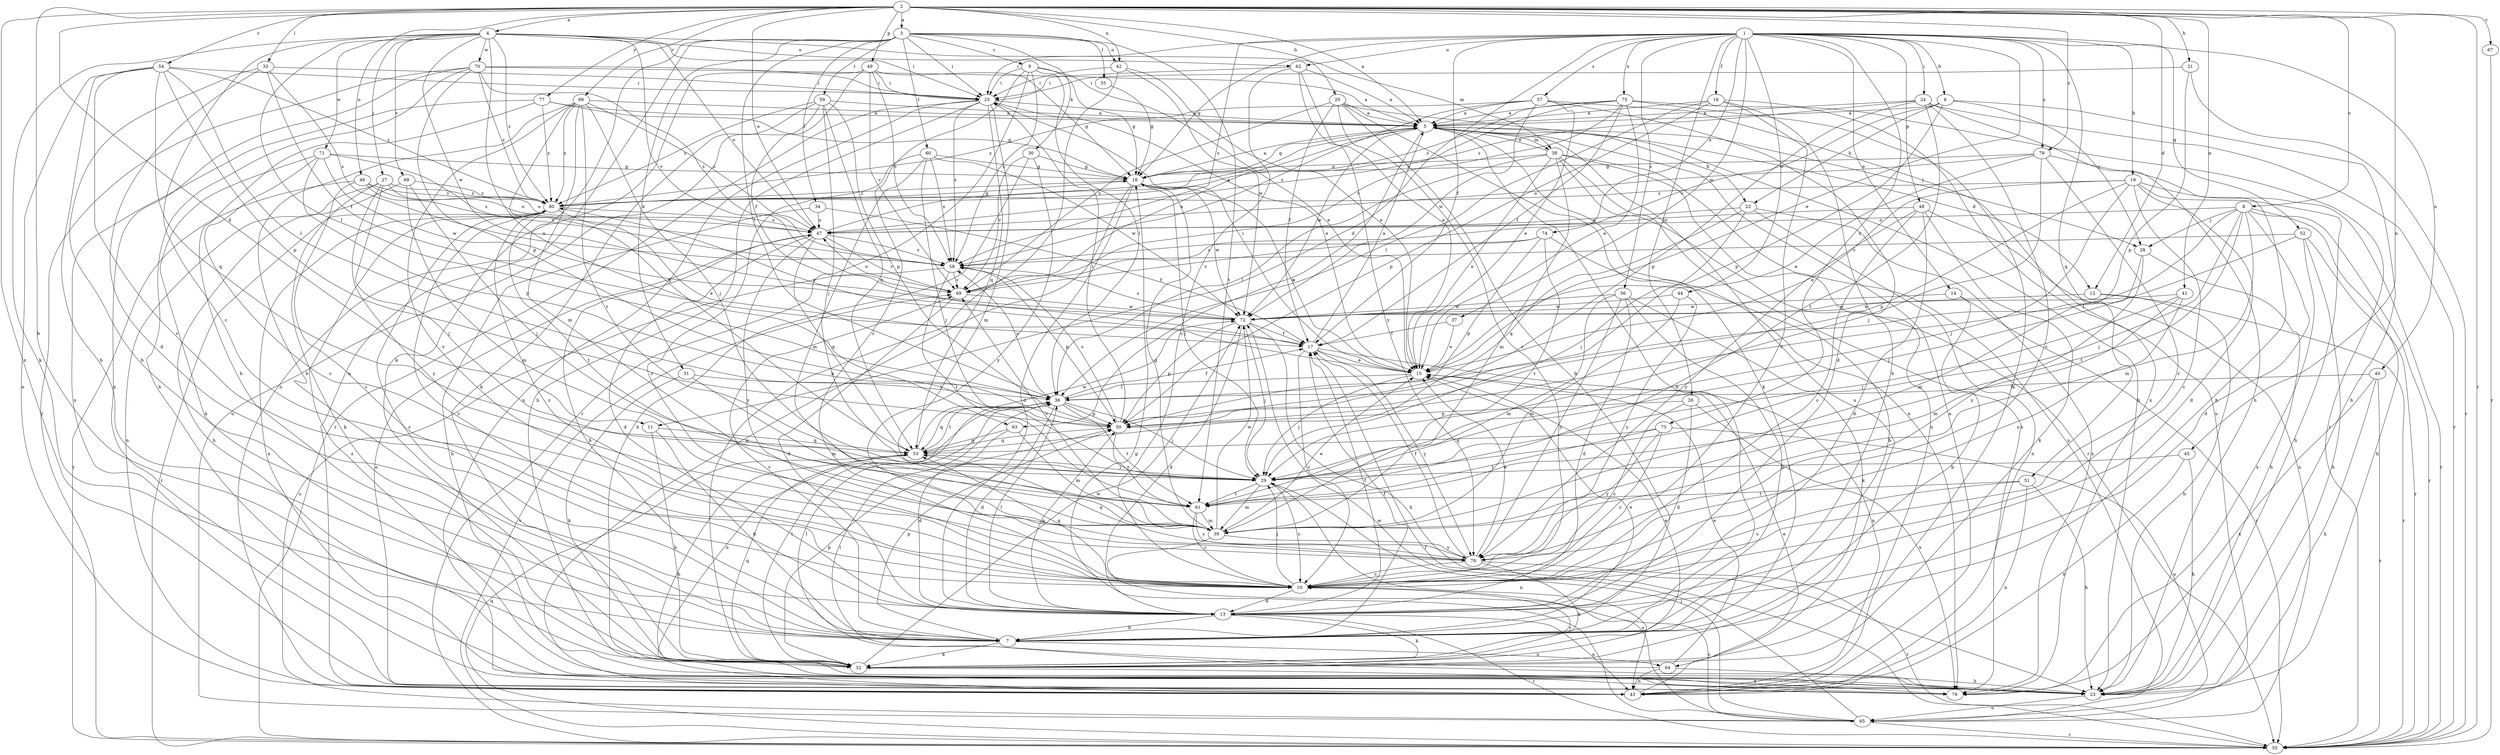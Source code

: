 strict digraph  {
	2 -> 3 [label=a];
	2 -> 4 [label=a];
	2 -> 5 [label=a];
	6 -> 5 [label=a];
	16 -> 5 [label=a];
	17 -> 5 [label=a];
	18 -> 5 [label=a];
	20 -> 5 [label=a];
	24 -> 5 [label=a];
	25 -> 5 [label=a];
	38 -> 5 [label=a];
	43 -> 5 [label=a];
	47 -> 5 [label=a];
	57 -> 5 [label=a];
	59 -> 5 [label=a];
	62 -> 5 [label=a];
	66 -> 5 [label=a];
	69 -> 5 [label=a];
	70 -> 5 [label=a];
	75 -> 5 [label=a];
	77 -> 5 [label=a];
	1 -> 6 [label=b];
	2 -> 7 [label=b];
	5 -> 7 [label=b];
	11 -> 7 [label=b];
	13 -> 7 [label=b];
	14 -> 7 [label=b];
	16 -> 7 [label=b];
	20 -> 7 [label=b];
	33 -> 7 [label=b];
	47 -> 7 [label=b];
	54 -> 7 [label=b];
	56 -> 7 [label=b];
	66 -> 7 [label=b];
	74 -> 7 [label=b];
	77 -> 7 [label=b];
	79 -> 7 [label=b];
	2 -> 8 [label=c];
	3 -> 9 [label=c];
	4 -> 10 [label=c];
	9 -> 10 [label=c];
	16 -> 10 [label=c];
	17 -> 10 [label=c];
	19 -> 10 [label=c];
	20 -> 10 [label=c];
	24 -> 10 [label=c];
	26 -> 10 [label=c];
	29 -> 10 [label=c];
	32 -> 10 [label=c];
	46 -> 10 [label=c];
	48 -> 10 [label=c];
	51 -> 10 [label=c];
	54 -> 10 [label=c];
	60 -> 10 [label=c];
	61 -> 10 [label=c];
	62 -> 10 [label=c];
	65 -> 10 [label=c];
	66 -> 10 [label=c];
	71 -> 10 [label=c];
	73 -> 10 [label=c];
	78 -> 10 [label=c];
	79 -> 10 [label=c];
	1 -> 11 [label=d];
	2 -> 11 [label=d];
	2 -> 12 [label=d];
	5 -> 12 [label=d];
	8 -> 13 [label=d];
	10 -> 13 [label=d];
	18 -> 13 [label=d];
	19 -> 13 [label=d];
	26 -> 13 [label=d];
	33 -> 13 [label=d];
	36 -> 13 [label=d];
	47 -> 13 [label=d];
	48 -> 13 [label=d];
	56 -> 13 [label=d];
	57 -> 13 [label=d];
	63 -> 13 [label=d];
	69 -> 13 [label=d];
	72 -> 13 [label=d];
	1 -> 14 [label=e];
	1 -> 15 [label=e];
	7 -> 15 [label=e];
	9 -> 15 [label=e];
	17 -> 15 [label=e];
	18 -> 15 [label=e];
	19 -> 15 [label=e];
	25 -> 15 [label=e];
	32 -> 15 [label=e];
	37 -> 15 [label=e];
	38 -> 15 [label=e];
	39 -> 15 [label=e];
	42 -> 15 [label=e];
	43 -> 15 [label=e];
	57 -> 15 [label=e];
	62 -> 15 [label=e];
	64 -> 15 [label=e];
	75 -> 15 [label=e];
	78 -> 15 [label=e];
	79 -> 15 [label=e];
	80 -> 15 [label=e];
	1 -> 16 [label=f];
	1 -> 17 [label=f];
	7 -> 17 [label=f];
	13 -> 17 [label=f];
	20 -> 17 [label=f];
	33 -> 17 [label=f];
	34 -> 17 [label=f];
	36 -> 17 [label=f];
	37 -> 17 [label=f];
	49 -> 17 [label=f];
	55 -> 17 [label=f];
	72 -> 17 [label=f];
	75 -> 17 [label=f];
	78 -> 17 [label=f];
	1 -> 18 [label=g];
	5 -> 18 [label=g];
	9 -> 18 [label=g];
	30 -> 18 [label=g];
	35 -> 18 [label=g];
	38 -> 18 [label=g];
	39 -> 18 [label=g];
	49 -> 18 [label=g];
	60 -> 18 [label=g];
	65 -> 18 [label=g];
	71 -> 18 [label=g];
	77 -> 18 [label=g];
	79 -> 18 [label=g];
	80 -> 18 [label=g];
	1 -> 19 [label=h];
	2 -> 20 [label=h];
	2 -> 21 [label=h];
	5 -> 22 [label=h];
	6 -> 22 [label=h];
	6 -> 23 [label=h];
	8 -> 23 [label=h];
	12 -> 23 [label=h];
	19 -> 23 [label=h];
	20 -> 23 [label=h];
	24 -> 23 [label=h];
	25 -> 23 [label=h];
	28 -> 23 [label=h];
	30 -> 23 [label=h];
	34 -> 23 [label=h];
	40 -> 23 [label=h];
	45 -> 23 [label=h];
	51 -> 23 [label=h];
	52 -> 23 [label=h];
	53 -> 23 [label=h];
	64 -> 23 [label=h];
	68 -> 23 [label=h];
	70 -> 23 [label=h];
	72 -> 23 [label=h];
	1 -> 24 [label=i];
	1 -> 25 [label=i];
	3 -> 25 [label=i];
	4 -> 25 [label=i];
	9 -> 25 [label=i];
	15 -> 25 [label=i];
	21 -> 25 [label=i];
	33 -> 25 [label=i];
	42 -> 25 [label=i];
	49 -> 25 [label=i];
	50 -> 25 [label=i];
	54 -> 25 [label=i];
	62 -> 25 [label=i];
	70 -> 25 [label=i];
	1 -> 26 [label=j];
	4 -> 27 [label=j];
	5 -> 28 [label=j];
	6 -> 28 [label=j];
	8 -> 28 [label=j];
	8 -> 29 [label=j];
	10 -> 29 [label=j];
	15 -> 29 [label=j];
	18 -> 29 [label=j];
	19 -> 29 [label=j];
	22 -> 29 [label=j];
	27 -> 29 [label=j];
	36 -> 29 [label=j];
	41 -> 29 [label=j];
	45 -> 29 [label=j];
	52 -> 29 [label=j];
	53 -> 29 [label=j];
	59 -> 29 [label=j];
	60 -> 29 [label=j];
	65 -> 29 [label=j];
	66 -> 29 [label=j];
	68 -> 29 [label=j];
	72 -> 29 [label=j];
	79 -> 29 [label=j];
	3 -> 30 [label=k];
	3 -> 31 [label=k];
	3 -> 32 [label=k];
	4 -> 32 [label=k];
	7 -> 32 [label=k];
	11 -> 32 [label=k];
	13 -> 32 [label=k];
	20 -> 32 [label=k];
	27 -> 32 [label=k];
	31 -> 32 [label=k];
	42 -> 32 [label=k];
	48 -> 32 [label=k];
	56 -> 32 [label=k];
	59 -> 32 [label=k];
	71 -> 32 [label=k];
	75 -> 32 [label=k];
	78 -> 32 [label=k];
	2 -> 33 [label=l];
	3 -> 34 [label=l];
	3 -> 35 [label=l];
	3 -> 36 [label=l];
	4 -> 36 [label=l];
	8 -> 36 [label=l];
	9 -> 36 [label=l];
	13 -> 36 [label=l];
	15 -> 36 [label=l];
	16 -> 36 [label=l];
	23 -> 36 [label=l];
	31 -> 36 [label=l];
	32 -> 36 [label=l];
	38 -> 36 [label=l];
	40 -> 36 [label=l];
	53 -> 36 [label=l];
	54 -> 36 [label=l];
	64 -> 36 [label=l];
	1 -> 37 [label=m];
	4 -> 38 [label=m];
	5 -> 38 [label=m];
	8 -> 39 [label=m];
	25 -> 39 [label=m];
	28 -> 39 [label=m];
	29 -> 39 [label=m];
	31 -> 39 [label=m];
	38 -> 39 [label=m];
	41 -> 39 [label=m];
	44 -> 39 [label=m];
	56 -> 39 [label=m];
	60 -> 39 [label=m];
	61 -> 39 [label=m];
	63 -> 39 [label=m];
	66 -> 39 [label=m];
	68 -> 39 [label=m];
	1 -> 40 [label=n];
	2 -> 41 [label=n];
	2 -> 42 [label=n];
	3 -> 42 [label=n];
	3 -> 43 [label=n];
	13 -> 43 [label=n];
	17 -> 43 [label=n];
	18 -> 43 [label=n];
	22 -> 43 [label=n];
	25 -> 43 [label=n];
	27 -> 43 [label=n];
	29 -> 43 [label=n];
	36 -> 43 [label=n];
	38 -> 43 [label=n];
	45 -> 43 [label=n];
	49 -> 43 [label=n];
	51 -> 43 [label=n];
	54 -> 43 [label=n];
	64 -> 43 [label=n];
	1 -> 44 [label=o];
	2 -> 45 [label=o];
	2 -> 46 [label=o];
	2 -> 47 [label=o];
	4 -> 47 [label=o];
	8 -> 47 [label=o];
	22 -> 47 [label=o];
	27 -> 47 [label=o];
	34 -> 47 [label=o];
	43 -> 47 [label=o];
	46 -> 47 [label=o];
	48 -> 47 [label=o];
	66 -> 47 [label=o];
	69 -> 47 [label=o];
	75 -> 47 [label=o];
	79 -> 47 [label=o];
	80 -> 47 [label=o];
	1 -> 48 [label=p];
	2 -> 49 [label=p];
	6 -> 50 [label=p];
	7 -> 50 [label=p];
	13 -> 50 [label=p];
	16 -> 50 [label=p];
	19 -> 50 [label=p];
	21 -> 50 [label=p];
	24 -> 50 [label=p];
	26 -> 50 [label=p];
	32 -> 50 [label=p];
	36 -> 50 [label=p];
	54 -> 50 [label=p];
	58 -> 50 [label=p];
	59 -> 50 [label=p];
	70 -> 50 [label=p];
	71 -> 50 [label=p];
	72 -> 50 [label=p];
	74 -> 50 [label=p];
	1 -> 51 [label=q];
	1 -> 52 [label=q];
	10 -> 53 [label=q];
	11 -> 53 [label=q];
	22 -> 53 [label=q];
	25 -> 53 [label=q];
	32 -> 53 [label=q];
	36 -> 53 [label=q];
	47 -> 53 [label=q];
	50 -> 53 [label=q];
	54 -> 53 [label=q];
	55 -> 53 [label=q];
	59 -> 53 [label=q];
	63 -> 53 [label=q];
	66 -> 53 [label=q];
	73 -> 53 [label=q];
	78 -> 53 [label=q];
	2 -> 54 [label=r];
	2 -> 55 [label=r];
	8 -> 55 [label=r];
	9 -> 55 [label=r];
	12 -> 55 [label=r];
	13 -> 55 [label=r];
	14 -> 55 [label=r];
	19 -> 55 [label=r];
	21 -> 55 [label=r];
	24 -> 55 [label=r];
	25 -> 55 [label=r];
	38 -> 55 [label=r];
	40 -> 55 [label=r];
	46 -> 55 [label=r];
	52 -> 55 [label=r];
	65 -> 55 [label=r];
	67 -> 55 [label=r];
	70 -> 55 [label=r];
	75 -> 55 [label=r];
	78 -> 55 [label=r];
	80 -> 55 [label=r];
	1 -> 56 [label=s];
	1 -> 57 [label=s];
	1 -> 58 [label=s];
	9 -> 58 [label=s];
	25 -> 58 [label=s];
	33 -> 58 [label=s];
	36 -> 58 [label=s];
	46 -> 58 [label=s];
	47 -> 58 [label=s];
	49 -> 58 [label=s];
	50 -> 58 [label=s];
	52 -> 58 [label=s];
	57 -> 58 [label=s];
	60 -> 58 [label=s];
	70 -> 58 [label=s];
	71 -> 58 [label=s];
	72 -> 58 [label=s];
	74 -> 58 [label=s];
	3 -> 59 [label=t];
	3 -> 60 [label=t];
	3 -> 61 [label=t];
	8 -> 61 [label=t];
	24 -> 61 [label=t];
	29 -> 61 [label=t];
	36 -> 61 [label=t];
	50 -> 61 [label=t];
	51 -> 61 [label=t];
	58 -> 61 [label=t];
	66 -> 61 [label=t];
	73 -> 61 [label=t];
	74 -> 61 [label=t];
	80 -> 61 [label=t];
	1 -> 62 [label=u];
	4 -> 62 [label=u];
	4 -> 63 [label=u];
	5 -> 63 [label=u];
	5 -> 64 [label=u];
	7 -> 64 [label=u];
	16 -> 65 [label=u];
	23 -> 65 [label=u];
	38 -> 65 [label=u];
	39 -> 65 [label=u];
	48 -> 65 [label=u];
	58 -> 65 [label=u];
	59 -> 65 [label=u];
	73 -> 65 [label=u];
	2 -> 66 [label=v];
	2 -> 67 [label=v];
	4 -> 68 [label=v];
	4 -> 69 [label=v];
	6 -> 69 [label=v];
	7 -> 69 [label=v];
	20 -> 69 [label=v];
	30 -> 69 [label=v];
	39 -> 69 [label=v];
	47 -> 69 [label=v];
	49 -> 69 [label=v];
	55 -> 69 [label=v];
	58 -> 69 [label=v];
	74 -> 69 [label=v];
	75 -> 69 [label=v];
	4 -> 70 [label=w];
	4 -> 71 [label=w];
	4 -> 72 [label=w];
	5 -> 72 [label=w];
	12 -> 72 [label=w];
	14 -> 72 [label=w];
	18 -> 72 [label=w];
	32 -> 72 [label=w];
	39 -> 72 [label=w];
	41 -> 72 [label=w];
	42 -> 72 [label=w];
	44 -> 72 [label=w];
	53 -> 72 [label=w];
	56 -> 72 [label=w];
	57 -> 72 [label=w];
	60 -> 72 [label=w];
	65 -> 72 [label=w];
	69 -> 72 [label=w];
	71 -> 72 [label=w];
	1 -> 73 [label=x];
	1 -> 74 [label=x];
	1 -> 75 [label=x];
	2 -> 76 [label=x];
	5 -> 76 [label=x];
	22 -> 76 [label=x];
	26 -> 76 [label=x];
	32 -> 76 [label=x];
	38 -> 76 [label=x];
	40 -> 76 [label=x];
	52 -> 76 [label=x];
	57 -> 76 [label=x];
	70 -> 76 [label=x];
	77 -> 76 [label=x];
	80 -> 76 [label=x];
	2 -> 77 [label=y];
	17 -> 78 [label=y];
	27 -> 78 [label=y];
	28 -> 78 [label=y];
	30 -> 78 [label=y];
	39 -> 78 [label=y];
	41 -> 78 [label=y];
	44 -> 78 [label=y];
	47 -> 78 [label=y];
	48 -> 78 [label=y];
	56 -> 78 [label=y];
	61 -> 78 [label=y];
	62 -> 78 [label=y];
	73 -> 78 [label=y];
	1 -> 79 [label=z];
	2 -> 79 [label=z];
	4 -> 80 [label=z];
	7 -> 80 [label=z];
	10 -> 80 [label=z];
	13 -> 80 [label=z];
	17 -> 80 [label=z];
	18 -> 80 [label=z];
	19 -> 80 [label=z];
	23 -> 80 [label=z];
	24 -> 80 [label=z];
	27 -> 80 [label=z];
	46 -> 80 [label=z];
	54 -> 80 [label=z];
	57 -> 80 [label=z];
	59 -> 80 [label=z];
	66 -> 80 [label=z];
	68 -> 80 [label=z];
	70 -> 80 [label=z];
	75 -> 80 [label=z];
	77 -> 80 [label=z];
}
